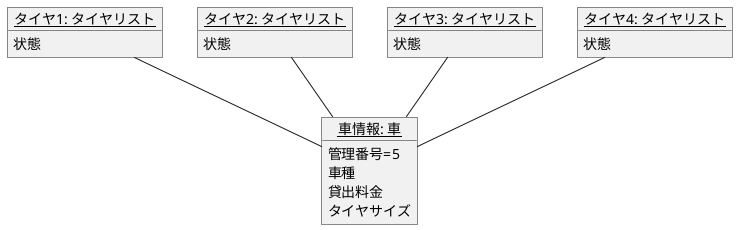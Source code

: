 @startuml
object "<u>タイヤ1: タイヤリスト</u>" as t1 {
状態
}
object "<u>タイヤ2: タイヤリスト</u>" as t2 {
状態
}
object "<u>タイヤ3: タイヤリスト</u>" as t3 {
状態
}
object "<u>タイヤ4: タイヤリスト</u>" as t4 {
状態
}
object "<u>車情報: 車</u>" as car {
管理番号=5
車種
貸出料金
タイヤサイズ
}

t1 -- car
t2 -- car
t3 -- car
t4 -- car
@enduml